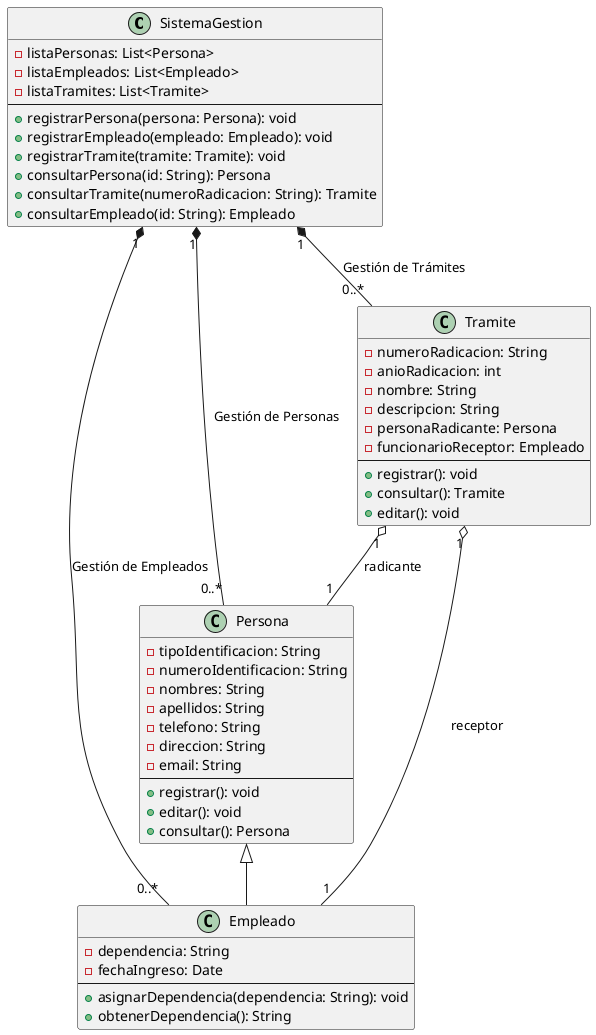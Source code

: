 @startuml
class SistemaGestion {
    - listaPersonas: List<Persona>
    - listaEmpleados: List<Empleado>
    - listaTramites: List<Tramite>
    --
    + registrarPersona(persona: Persona): void
    + registrarEmpleado(empleado: Empleado): void
    + registrarTramite(tramite: Tramite): void
    + consultarPersona(id: String): Persona
    + consultarTramite(numeroRadicacion: String): Tramite
    + consultarEmpleado(id: String): Empleado
}

class Persona {
    - tipoIdentificacion: String
    - numeroIdentificacion: String
    - nombres: String
    - apellidos: String
    - telefono: String
    - direccion: String
    - email: String
    --
    + registrar(): void
    + editar(): void
    + consultar(): Persona
}

class Empleado extends Persona {
    - dependencia: String
    - fechaIngreso: Date
    --
    + asignarDependencia(dependencia: String): void
    + obtenerDependencia(): String
}

class Tramite {
    - numeroRadicacion: String
    - anioRadicacion: int
    - nombre: String
    - descripcion: String
    - personaRadicante: Persona
    - funcionarioReceptor: Empleado
    --
    + registrar(): void
    + consultar(): Tramite
    + editar(): void
}

SistemaGestion "1" *-- "0..*" Persona : "Gestión de Personas"
SistemaGestion "1" *-- "0..*" Empleado : "Gestión de Empleados"
SistemaGestion "1" *-- "0..*" Tramite : "Gestión de Trámites"
Tramite "1" o-- "1" Persona : "radicante"
Tramite "1" o-- "1" Empleado : "receptor"

@enduml
